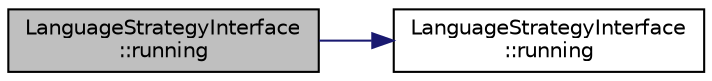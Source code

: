 digraph "LanguageStrategyInterface::running"
{
 // LATEX_PDF_SIZE
  edge [fontname="Helvetica",fontsize="10",labelfontname="Helvetica",labelfontsize="10"];
  node [fontname="Helvetica",fontsize="10",shape=record];
  rankdir="LR";
  Node20 [label="LanguageStrategyInterface\l::running",height=0.2,width=0.4,color="black", fillcolor="grey75", style="filled", fontcolor="black",tooltip=" "];
  Node20 -> Node21 [color="midnightblue",fontsize="10",style="solid",fontname="Helvetica"];
  Node21 [label="LanguageStrategyInterface\l::running",height=0.2,width=0.4,color="black", fillcolor="white", style="filled",URL="$class_language_strategy_interface.html#a46317627d4cc8a51345df3279e0b63de",tooltip=" "];
}
